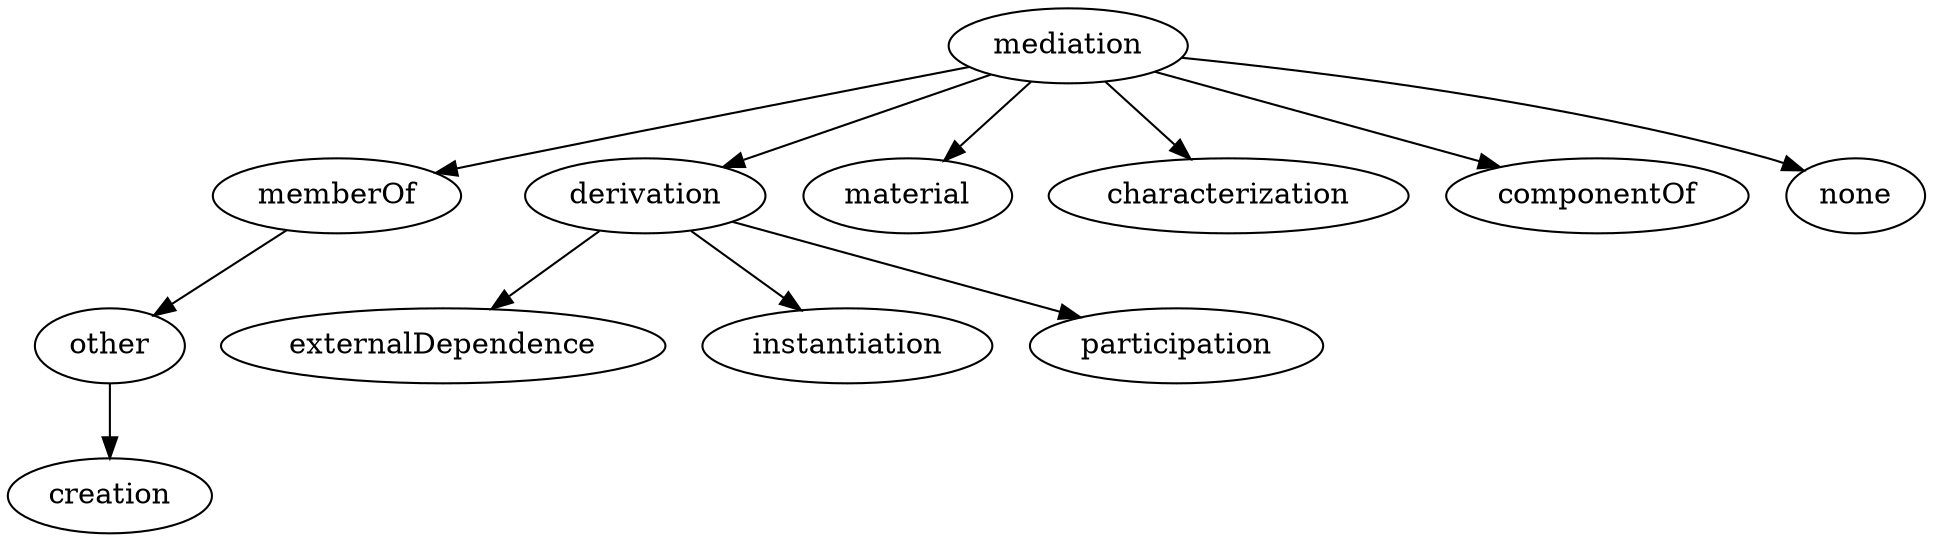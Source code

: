 strict digraph {
mediation;
memberOf;
derivation;
material;
characterization;
componentOf;
none;
other;
externalDependence;
instantiation;
participation;
creation;
mediation -> memberOf;
mediation -> derivation;
mediation -> material;
mediation -> characterization;
mediation -> componentOf;
mediation -> none;
memberOf -> other;
derivation -> externalDependence;
derivation -> instantiation;
derivation -> participation;
other -> creation;
}
